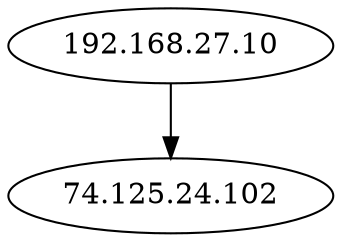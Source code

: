 digraph NWTraffic_update {
  "192.168.27.10" [degree=208, in_degree=0, out_degree=208, activity_score=1.00, total_connections=208];
  "74.125.24.102" [degree=4, in_degree=4, out_degree=0, activity_score=0.34, total_connections=4];
  "192.168.27.10" -> "74.125.24.102" [protocol_UNKNOWN=0.00,protocol_TCP=1.00,protocol_UDP=0.00,protocol_ICMP=0.00,timestamp_sin=0.69,timestamp_cos=-0.72,src_port_type=0.50,dst_port_type=0.00,conn_state_successful=1.00,conn_state_rejected_reset=0.00,conn_state_partial=0.00,conn_state_suspicious=0.00,conn_state_other=0.00,local_orig=1.00,local_resp=0.00,history_length=0.80,orig_bytes=0.67,resp_bytes=0.68,orig_pkts=0.29,resp_pkts=0.29,orig_ip_bytes=0.69,resp_ip_bytes=0.69,service_HTTP=0.00,service_FTP=0.00,service_SSH=0.00,service_DNS=0.00,service_UNKNOWN=1.00  ];
}
